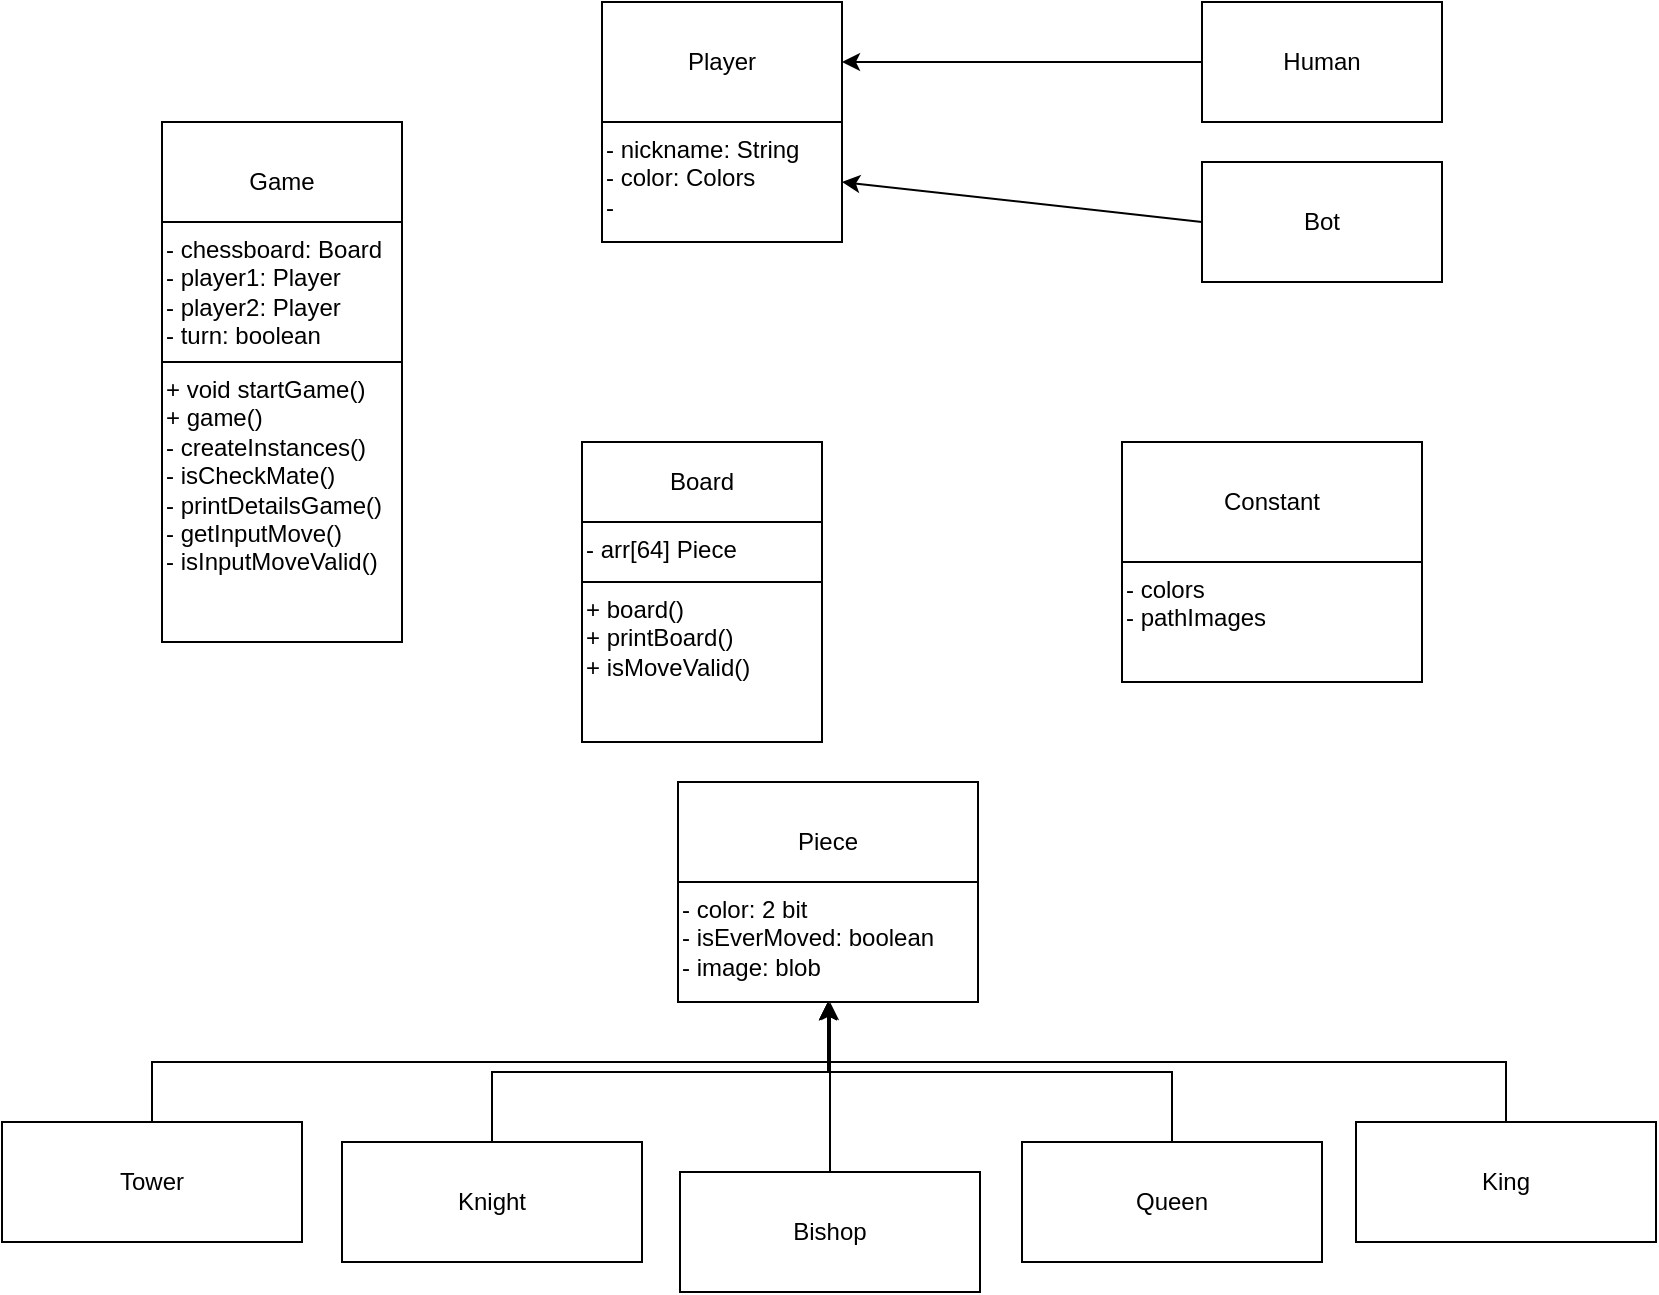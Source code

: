 <mxfile version="23.1.6" type="device">
  <diagram name="Pagina-1" id="n-4xevzuOd9kLehilfn1">
    <mxGraphModel dx="1434" dy="1987" grid="1" gridSize="10" guides="1" tooltips="1" connect="1" arrows="1" fold="1" page="1" pageScale="1" pageWidth="827" pageHeight="1169" math="0" shadow="0">
      <root>
        <mxCell id="0" />
        <mxCell id="1" parent="0" />
        <mxCell id="iapaWCNFb2yjcTGx5gQ4-1" value="Game" style="rounded=0;whiteSpace=wrap;html=1;" vertex="1" parent="1">
          <mxGeometry x="80" y="-300" width="120" height="60" as="geometry" />
        </mxCell>
        <mxCell id="iapaWCNFb2yjcTGx5gQ4-2" value="- chessboard: Board&lt;br&gt;- player1: Player&lt;br&gt;- player2: Player&lt;br&gt;- turn: boolean&lt;br&gt;&lt;div&gt;&lt;br&gt;&lt;/div&gt;" style="rounded=0;whiteSpace=wrap;html=1;align=left;verticalAlign=top;" vertex="1" parent="1">
          <mxGeometry x="80" y="-250" width="120" height="70" as="geometry" />
        </mxCell>
        <mxCell id="iapaWCNFb2yjcTGx5gQ4-3" value="+ void startGame()&lt;br&gt;+ game()&lt;br&gt;- createInstances()&lt;br&gt;- isCheckMate()&lt;br&gt;- printDetailsGame()&lt;br&gt;- getInputMove()&lt;br&gt;- isInputMoveValid()" style="rounded=0;whiteSpace=wrap;html=1;align=left;horizontal=1;verticalAlign=top;" vertex="1" parent="1">
          <mxGeometry x="80" y="-180" width="120" height="140" as="geometry" />
        </mxCell>
        <mxCell id="iapaWCNFb2yjcTGx5gQ4-4" value="Board" style="rounded=0;whiteSpace=wrap;html=1;" vertex="1" parent="1">
          <mxGeometry x="290" y="-140" width="120" height="40" as="geometry" />
        </mxCell>
        <mxCell id="iapaWCNFb2yjcTGx5gQ4-5" value="- arr[64] Piece&lt;br&gt;&lt;br&gt;&lt;div&gt;&lt;br&gt;&lt;/div&gt;" style="rounded=0;whiteSpace=wrap;html=1;align=left;verticalAlign=top;" vertex="1" parent="1">
          <mxGeometry x="290" y="-100" width="120" height="30" as="geometry" />
        </mxCell>
        <mxCell id="iapaWCNFb2yjcTGx5gQ4-6" value="+ board()&lt;br&gt;+ printBoard()&lt;br&gt;+ isMoveValid()&lt;div&gt;&lt;br&gt;&lt;/div&gt;" style="rounded=0;whiteSpace=wrap;html=1;align=left;verticalAlign=top;" vertex="1" parent="1">
          <mxGeometry x="290" y="-70" width="120" height="80" as="geometry" />
        </mxCell>
        <mxCell id="iapaWCNFb2yjcTGx5gQ4-7" value="Piece" style="rounded=0;whiteSpace=wrap;html=1;" vertex="1" parent="1">
          <mxGeometry x="338" y="30" width="150" height="60" as="geometry" />
        </mxCell>
        <mxCell id="iapaWCNFb2yjcTGx5gQ4-8" value="- color: 2 bit&lt;br&gt;- isEverMoved: boolean&lt;br&gt;- image: blob" style="rounded=0;whiteSpace=wrap;html=1;align=left;verticalAlign=top;" vertex="1" parent="1">
          <mxGeometry x="338" y="80" width="150" height="60" as="geometry" />
        </mxCell>
        <mxCell id="iapaWCNFb2yjcTGx5gQ4-23" style="edgeStyle=orthogonalEdgeStyle;rounded=0;orthogonalLoop=1;jettySize=auto;html=1;exitX=0.5;exitY=0;exitDx=0;exitDy=0;" edge="1" parent="1" source="iapaWCNFb2yjcTGx5gQ4-9" target="iapaWCNFb2yjcTGx5gQ4-8">
          <mxGeometry relative="1" as="geometry" />
        </mxCell>
        <mxCell id="iapaWCNFb2yjcTGx5gQ4-9" value="Tower" style="rounded=0;whiteSpace=wrap;html=1;" vertex="1" parent="1">
          <mxGeometry y="200" width="150" height="60" as="geometry" />
        </mxCell>
        <mxCell id="iapaWCNFb2yjcTGx5gQ4-24" style="edgeStyle=orthogonalEdgeStyle;rounded=0;orthogonalLoop=1;jettySize=auto;html=1;exitX=0.5;exitY=0;exitDx=0;exitDy=0;entryX=0.5;entryY=1;entryDx=0;entryDy=0;" edge="1" parent="1" source="iapaWCNFb2yjcTGx5gQ4-10" target="iapaWCNFb2yjcTGx5gQ4-8">
          <mxGeometry relative="1" as="geometry">
            <mxPoint x="410" y="140" as="targetPoint" />
          </mxGeometry>
        </mxCell>
        <mxCell id="iapaWCNFb2yjcTGx5gQ4-10" value="Knight" style="rounded=0;whiteSpace=wrap;html=1;" vertex="1" parent="1">
          <mxGeometry x="170" y="210" width="150" height="60" as="geometry" />
        </mxCell>
        <mxCell id="iapaWCNFb2yjcTGx5gQ4-25" style="edgeStyle=orthogonalEdgeStyle;rounded=0;orthogonalLoop=1;jettySize=auto;html=1;" edge="1" parent="1" source="iapaWCNFb2yjcTGx5gQ4-11">
          <mxGeometry relative="1" as="geometry">
            <mxPoint x="414" y="140" as="targetPoint" />
          </mxGeometry>
        </mxCell>
        <mxCell id="iapaWCNFb2yjcTGx5gQ4-11" value="Bishop" style="rounded=0;whiteSpace=wrap;html=1;" vertex="1" parent="1">
          <mxGeometry x="339" y="225" width="150" height="60" as="geometry" />
        </mxCell>
        <mxCell id="iapaWCNFb2yjcTGx5gQ4-26" style="edgeStyle=orthogonalEdgeStyle;rounded=0;orthogonalLoop=1;jettySize=auto;html=1;exitX=0.5;exitY=0;exitDx=0;exitDy=0;entryX=0.5;entryY=1;entryDx=0;entryDy=0;" edge="1" parent="1" source="iapaWCNFb2yjcTGx5gQ4-12" target="iapaWCNFb2yjcTGx5gQ4-8">
          <mxGeometry relative="1" as="geometry">
            <mxPoint x="420" y="140" as="targetPoint" />
          </mxGeometry>
        </mxCell>
        <mxCell id="iapaWCNFb2yjcTGx5gQ4-12" value="Queen" style="rounded=0;whiteSpace=wrap;html=1;" vertex="1" parent="1">
          <mxGeometry x="510" y="210" width="150" height="60" as="geometry" />
        </mxCell>
        <mxCell id="iapaWCNFb2yjcTGx5gQ4-27" style="edgeStyle=orthogonalEdgeStyle;rounded=0;orthogonalLoop=1;jettySize=auto;html=1;exitX=0.5;exitY=0;exitDx=0;exitDy=0;entryX=0.5;entryY=1;entryDx=0;entryDy=0;" edge="1" parent="1" source="iapaWCNFb2yjcTGx5gQ4-13" target="iapaWCNFb2yjcTGx5gQ4-8">
          <mxGeometry relative="1" as="geometry" />
        </mxCell>
        <mxCell id="iapaWCNFb2yjcTGx5gQ4-13" value="King" style="rounded=0;whiteSpace=wrap;html=1;" vertex="1" parent="1">
          <mxGeometry x="677" y="200" width="150" height="60" as="geometry" />
        </mxCell>
        <mxCell id="iapaWCNFb2yjcTGx5gQ4-14" value="Constant" style="rounded=0;whiteSpace=wrap;html=1;" vertex="1" parent="1">
          <mxGeometry x="560" y="-140" width="150" height="60" as="geometry" />
        </mxCell>
        <mxCell id="iapaWCNFb2yjcTGx5gQ4-15" value="- colors&lt;br&gt;- pathImages" style="rounded=0;whiteSpace=wrap;html=1;align=left;verticalAlign=top;" vertex="1" parent="1">
          <mxGeometry x="560" y="-80" width="150" height="60" as="geometry" />
        </mxCell>
        <mxCell id="iapaWCNFb2yjcTGx5gQ4-16" value="Player" style="rounded=0;whiteSpace=wrap;html=1;" vertex="1" parent="1">
          <mxGeometry x="300" y="-360" width="120" height="60" as="geometry" />
        </mxCell>
        <mxCell id="iapaWCNFb2yjcTGx5gQ4-22" style="edgeStyle=orthogonalEdgeStyle;rounded=0;orthogonalLoop=1;jettySize=auto;html=1;" edge="1" parent="1" source="iapaWCNFb2yjcTGx5gQ4-17" target="iapaWCNFb2yjcTGx5gQ4-16">
          <mxGeometry relative="1" as="geometry" />
        </mxCell>
        <mxCell id="iapaWCNFb2yjcTGx5gQ4-17" value="Human" style="rounded=0;whiteSpace=wrap;html=1;" vertex="1" parent="1">
          <mxGeometry x="600" y="-360" width="120" height="60" as="geometry" />
        </mxCell>
        <mxCell id="iapaWCNFb2yjcTGx5gQ4-18" value="Bot" style="rounded=0;whiteSpace=wrap;html=1;" vertex="1" parent="1">
          <mxGeometry x="600" y="-280" width="120" height="60" as="geometry" />
        </mxCell>
        <mxCell id="iapaWCNFb2yjcTGx5gQ4-19" value="- nickname: String&lt;br&gt;- color: Colors&lt;br&gt;-&amp;nbsp;" style="rounded=0;whiteSpace=wrap;html=1;align=left;verticalAlign=top;" vertex="1" parent="1">
          <mxGeometry x="300" y="-300" width="120" height="60" as="geometry" />
        </mxCell>
        <mxCell id="iapaWCNFb2yjcTGx5gQ4-21" value="" style="endArrow=classic;html=1;rounded=0;exitX=0;exitY=0.5;exitDx=0;exitDy=0;entryX=1;entryY=0.5;entryDx=0;entryDy=0;" edge="1" parent="1" source="iapaWCNFb2yjcTGx5gQ4-18" target="iapaWCNFb2yjcTGx5gQ4-19">
          <mxGeometry width="50" height="50" relative="1" as="geometry">
            <mxPoint x="570" y="-240" as="sourcePoint" />
            <mxPoint x="570" y="-290" as="targetPoint" />
          </mxGeometry>
        </mxCell>
      </root>
    </mxGraphModel>
  </diagram>
</mxfile>
